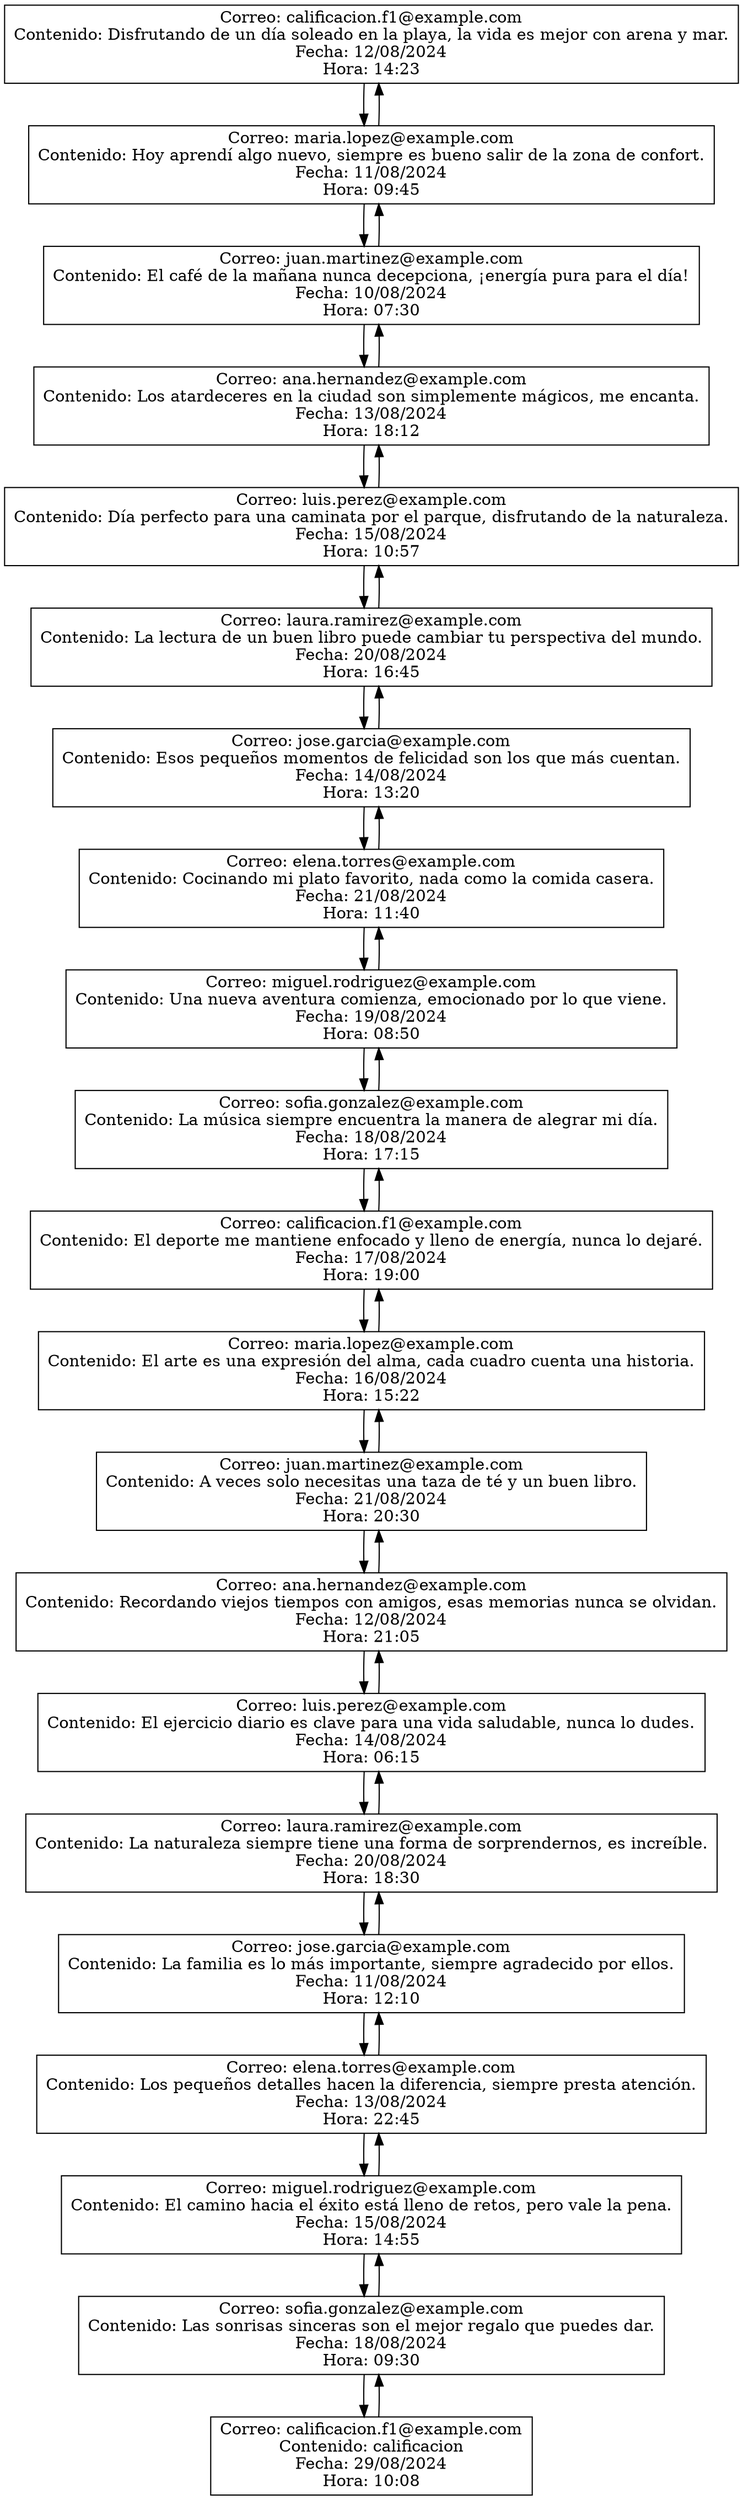 digraph G {
    node [shape=record];
    node0 [label="{Correo: calificacion.f1@example.com\nContenido: Disfrutando de un día soleado en la playa, la vida es mejor con arena y mar.\nFecha: 12/08/2024\nHora: 14:23}"];
    node0 -> node1;
    node1 [label="{Correo: maria.lopez@example.com\nContenido: Hoy aprendí algo nuevo, siempre es bueno salir de la zona de confort.\nFecha: 11/08/2024\nHora: 09:45}"];
    node1 -> node2;
    node1 -> node0;
    node2 [label="{Correo: juan.martinez@example.com\nContenido: El café de la mañana nunca decepciona, ¡energía pura para el día!\nFecha: 10/08/2024\nHora: 07:30}"];
    node2 -> node3;
    node2 -> node1;
    node3 [label="{Correo: ana.hernandez@example.com\nContenido: Los atardeceres en la ciudad son simplemente mágicos, me encanta.\nFecha: 13/08/2024\nHora: 18:12}"];
    node3 -> node4;
    node3 -> node2;
    node4 [label="{Correo: luis.perez@example.com\nContenido: Día perfecto para una caminata por el parque, disfrutando de la naturaleza.\nFecha: 15/08/2024\nHora: 10:57}"];
    node4 -> node5;
    node4 -> node3;
    node5 [label="{Correo: laura.ramirez@example.com\nContenido: La lectura de un buen libro puede cambiar tu perspectiva del mundo.\nFecha: 20/08/2024\nHora: 16:45}"];
    node5 -> node6;
    node5 -> node4;
    node6 [label="{Correo: jose.garcia@example.com\nContenido: Esos pequeños momentos de felicidad son los que más cuentan.\nFecha: 14/08/2024\nHora: 13:20}"];
    node6 -> node7;
    node6 -> node5;
    node7 [label="{Correo: elena.torres@example.com\nContenido: Cocinando mi plato favorito, nada como la comida casera.\nFecha: 21/08/2024\nHora: 11:40}"];
    node7 -> node8;
    node7 -> node6;
    node8 [label="{Correo: miguel.rodriguez@example.com\nContenido: Una nueva aventura comienza, emocionado por lo que viene.\nFecha: 19/08/2024\nHora: 08:50}"];
    node8 -> node9;
    node8 -> node7;
    node9 [label="{Correo: sofia.gonzalez@example.com\nContenido: La música siempre encuentra la manera de alegrar mi día.\nFecha: 18/08/2024\nHora: 17:15}"];
    node9 -> node10;
    node9 -> node8;
    node10 [label="{Correo: calificacion.f1@example.com\nContenido: El deporte me mantiene enfocado y lleno de energía, nunca lo dejaré.\nFecha: 17/08/2024\nHora: 19:00}"];
    node10 -> node11;
    node10 -> node9;
    node11 [label="{Correo: maria.lopez@example.com\nContenido: El arte es una expresión del alma, cada cuadro cuenta una historia.\nFecha: 16/08/2024\nHora: 15:22}"];
    node11 -> node12;
    node11 -> node10;
    node12 [label="{Correo: juan.martinez@example.com\nContenido: A veces solo necesitas una taza de té y un buen libro.\nFecha: 21/08/2024\nHora: 20:30}"];
    node12 -> node13;
    node12 -> node11;
    node13 [label="{Correo: ana.hernandez@example.com\nContenido: Recordando viejos tiempos con amigos, esas memorias nunca se olvidan.\nFecha: 12/08/2024\nHora: 21:05}"];
    node13 -> node14;
    node13 -> node12;
    node14 [label="{Correo: luis.perez@example.com\nContenido: El ejercicio diario es clave para una vida saludable, nunca lo dudes.\nFecha: 14/08/2024\nHora: 06:15}"];
    node14 -> node15;
    node14 -> node13;
    node15 [label="{Correo: laura.ramirez@example.com\nContenido: La naturaleza siempre tiene una forma de sorprendernos, es increíble.\nFecha: 20/08/2024\nHora: 18:30}"];
    node15 -> node16;
    node15 -> node14;
    node16 [label="{Correo: jose.garcia@example.com\nContenido: La familia es lo más importante, siempre agradecido por ellos.\nFecha: 11/08/2024\nHora: 12:10}"];
    node16 -> node17;
    node16 -> node15;
    node17 [label="{Correo: elena.torres@example.com\nContenido: Los pequeños detalles hacen la diferencia, siempre presta atención.\nFecha: 13/08/2024\nHora: 22:45}"];
    node17 -> node18;
    node17 -> node16;
    node18 [label="{Correo: miguel.rodriguez@example.com\nContenido: El camino hacia el éxito está lleno de retos, pero vale la pena.\nFecha: 15/08/2024\nHora: 14:55}"];
    node18 -> node19;
    node18 -> node17;
    node19 [label="{Correo: sofia.gonzalez@example.com\nContenido: Las sonrisas sinceras son el mejor regalo que puedes dar.\nFecha: 18/08/2024\nHora: 09:30}"];
    node19 -> node20;
    node19 -> node18;
    node20 [label="{Correo: calificacion.f1@example.com\nContenido: calificacion\nFecha: 29/08/2024\nHora: 10:08}"];
    node20 -> node19;
}

